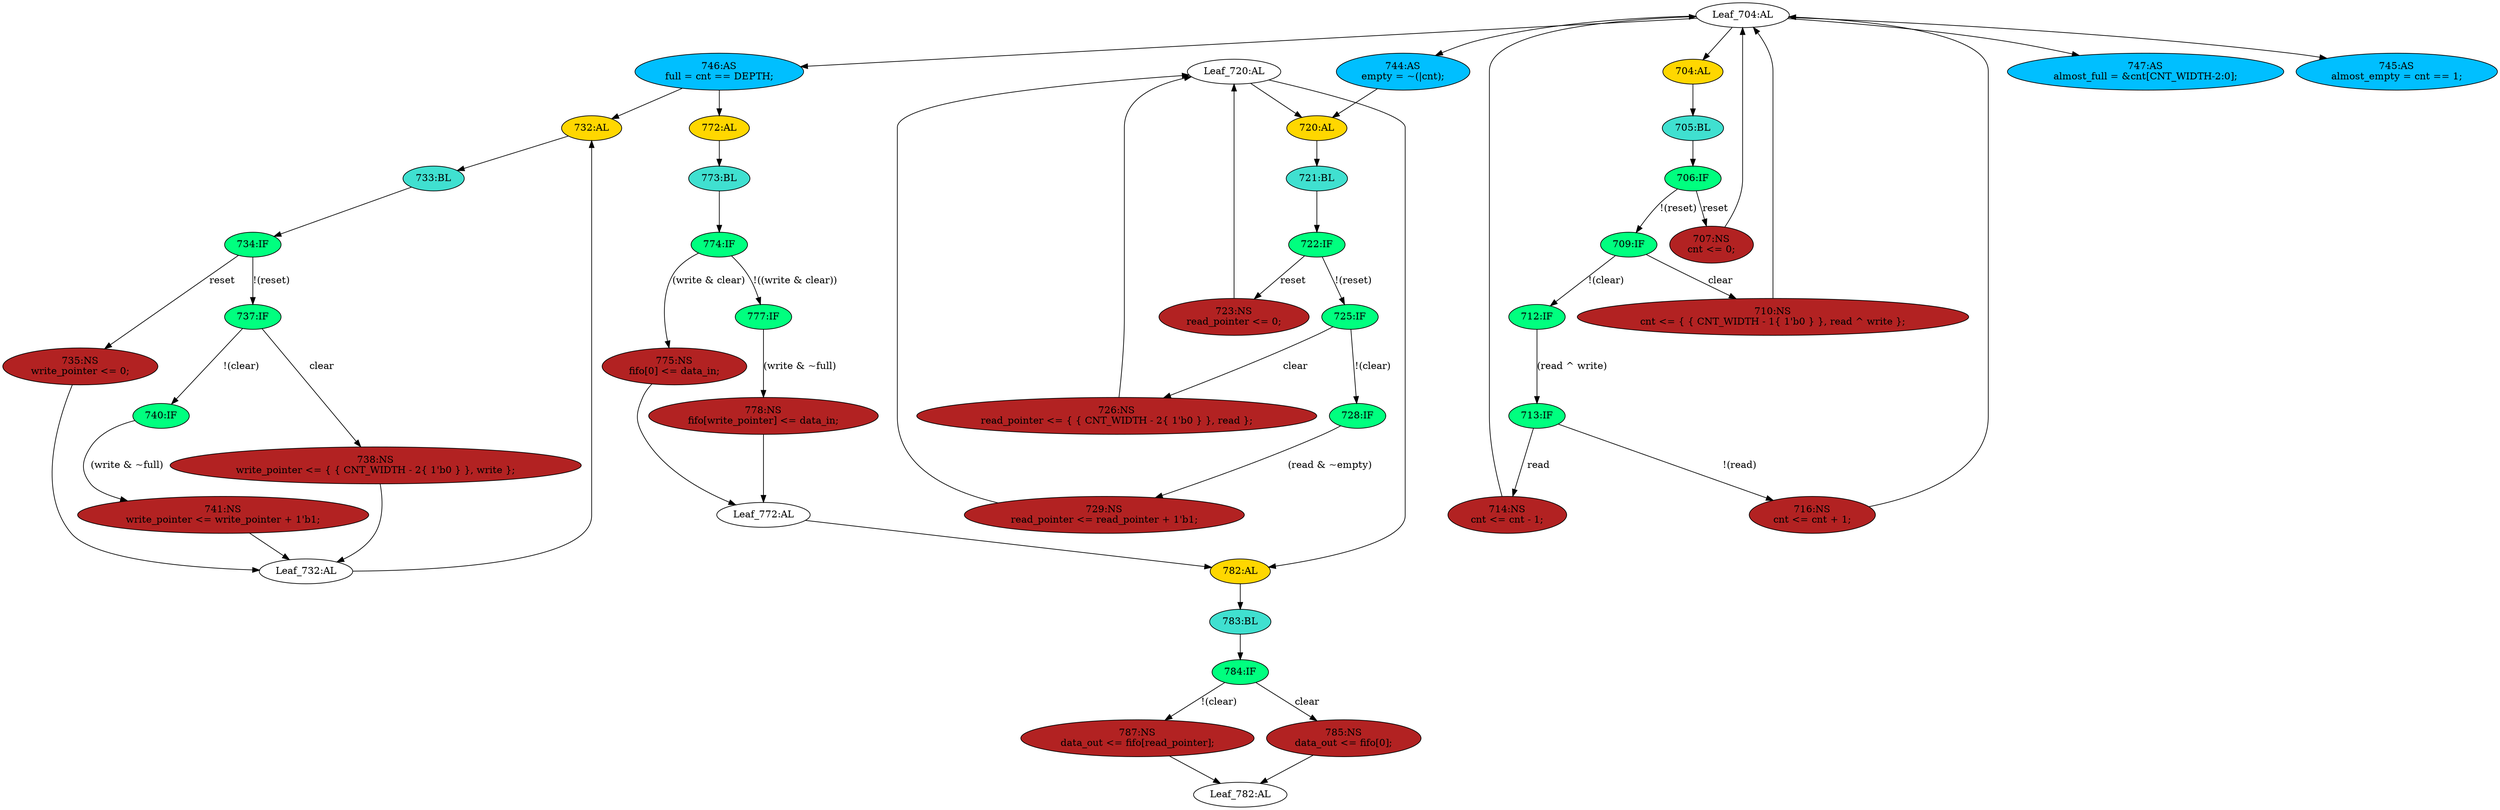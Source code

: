 strict digraph "compose( ,  )" {
	node [label="\N"];
	"Leaf_772:AL"	 [def_var="['fifo']",
		label="Leaf_772:AL"];
	"782:AL"	 [ast="<pyverilog.vparser.ast.Always object at 0x7f37da86af10>",
		clk_sens=False,
		fillcolor=gold,
		label="782:AL",
		sens="['clk']",
		statements="[]",
		style=filled,
		typ=Always,
		use_var="['clear', 'fifo', 'read_pointer']"];
	"Leaf_772:AL" -> "782:AL";
	"734:IF"	 [ast="<pyverilog.vparser.ast.IfStatement object at 0x7f37da865610>",
		fillcolor=springgreen,
		label="734:IF",
		statements="[]",
		style=filled,
		typ=IfStatement];
	"735:NS"	 [ast="<pyverilog.vparser.ast.NonblockingSubstitution object at 0x7f37da8655d0>",
		fillcolor=firebrick,
		label="735:NS
write_pointer <= 0;",
		statements="[<pyverilog.vparser.ast.NonblockingSubstitution object at 0x7f37da8655d0>]",
		style=filled,
		typ=NonblockingSubstitution];
	"734:IF" -> "735:NS"	 [cond="['reset']",
		label=reset,
		lineno=734];
	"737:IF"	 [ast="<pyverilog.vparser.ast.IfStatement object at 0x7f37da865a50>",
		fillcolor=springgreen,
		label="737:IF",
		statements="[]",
		style=filled,
		typ=IfStatement];
	"734:IF" -> "737:IF"	 [cond="['reset']",
		label="!(reset)",
		lineno=734];
	"733:BL"	 [ast="<pyverilog.vparser.ast.Block object at 0x7f37da865450>",
		fillcolor=turquoise,
		label="733:BL",
		statements="[]",
		style=filled,
		typ=Block];
	"733:BL" -> "734:IF"	 [cond="[]",
		lineno=None];
	"713:IF"	 [ast="<pyverilog.vparser.ast.IfStatement object at 0x7f37da492610>",
		fillcolor=springgreen,
		label="713:IF",
		statements="[]",
		style=filled,
		typ=IfStatement];
	"714:NS"	 [ast="<pyverilog.vparser.ast.NonblockingSubstitution object at 0x7f37da492650>",
		fillcolor=firebrick,
		label="714:NS
cnt <= cnt - 1;",
		statements="[<pyverilog.vparser.ast.NonblockingSubstitution object at 0x7f37da492650>]",
		style=filled,
		typ=NonblockingSubstitution];
	"713:IF" -> "714:NS"	 [cond="['read']",
		label=read,
		lineno=713];
	"716:NS"	 [ast="<pyverilog.vparser.ast.NonblockingSubstitution object at 0x7f37da492850>",
		fillcolor=firebrick,
		label="716:NS
cnt <= cnt + 1;",
		statements="[<pyverilog.vparser.ast.NonblockingSubstitution object at 0x7f37da492850>]",
		style=filled,
		typ=NonblockingSubstitution];
	"713:IF" -> "716:NS"	 [cond="['read']",
		label="!(read)",
		lineno=713];
	"712:IF"	 [ast="<pyverilog.vparser.ast.IfStatement object at 0x7f37da4923d0>",
		fillcolor=springgreen,
		label="712:IF",
		statements="[]",
		style=filled,
		typ=IfStatement];
	"712:IF" -> "713:IF"	 [cond="['read', 'write']",
		label="(read ^ write)",
		lineno=712];
	"Leaf_732:AL"	 [def_var="['write_pointer']",
		label="Leaf_732:AL"];
	"735:NS" -> "Leaf_732:AL"	 [cond="[]",
		lineno=None];
	"707:NS"	 [ast="<pyverilog.vparser.ast.NonblockingSubstitution object at 0x7f37da459cd0>",
		fillcolor=firebrick,
		label="707:NS
cnt <= 0;",
		statements="[<pyverilog.vparser.ast.NonblockingSubstitution object at 0x7f37da459cd0>]",
		style=filled,
		typ=NonblockingSubstitution];
	"Leaf_704:AL"	 [def_var="['cnt']",
		label="Leaf_704:AL"];
	"707:NS" -> "Leaf_704:AL"	 [cond="[]",
		lineno=None];
	"783:BL"	 [ast="<pyverilog.vparser.ast.Block object at 0x7f37da86af50>",
		fillcolor=turquoise,
		label="783:BL",
		statements="[]",
		style=filled,
		typ=Block];
	"782:AL" -> "783:BL"	 [cond="[]",
		lineno=None];
	"738:NS"	 [ast="<pyverilog.vparser.ast.NonblockingSubstitution object at 0x7f37da865910>",
		fillcolor=firebrick,
		label="738:NS
write_pointer <= { { CNT_WIDTH - 2{ 1'b0 } }, write };",
		statements="[<pyverilog.vparser.ast.NonblockingSubstitution object at 0x7f37da865910>]",
		style=filled,
		typ=NonblockingSubstitution];
	"737:IF" -> "738:NS"	 [cond="['clear']",
		label=clear,
		lineno=737];
	"740:IF"	 [ast="<pyverilog.vparser.ast.IfStatement object at 0x7f37da865d10>",
		fillcolor=springgreen,
		label="740:IF",
		statements="[]",
		style=filled,
		typ=IfStatement];
	"737:IF" -> "740:IF"	 [cond="['clear']",
		label="!(clear)",
		lineno=737];
	"774:IF"	 [ast="<pyverilog.vparser.ast.IfStatement object at 0x7f37da86aa50>",
		fillcolor=springgreen,
		label="774:IF",
		statements="[]",
		style=filled,
		typ=IfStatement];
	"775:NS"	 [ast="<pyverilog.vparser.ast.NonblockingSubstitution object at 0x7f37da86aa10>",
		fillcolor=firebrick,
		label="775:NS
fifo[0] <= data_in;",
		statements="[<pyverilog.vparser.ast.NonblockingSubstitution object at 0x7f37da86aa10>]",
		style=filled,
		typ=NonblockingSubstitution];
	"774:IF" -> "775:NS"	 [cond="['write', 'clear']",
		label="(write & clear)",
		lineno=774];
	"777:IF"	 [ast="<pyverilog.vparser.ast.IfStatement object at 0x7f37da86ac90>",
		fillcolor=springgreen,
		label="777:IF",
		statements="[]",
		style=filled,
		typ=IfStatement];
	"774:IF" -> "777:IF"	 [cond="['write', 'clear']",
		label="!((write & clear))",
		lineno=774];
	"729:NS"	 [ast="<pyverilog.vparser.ast.NonblockingSubstitution object at 0x7f37da865350>",
		fillcolor=firebrick,
		label="729:NS
read_pointer <= read_pointer + 1'b1;",
		statements="[<pyverilog.vparser.ast.NonblockingSubstitution object at 0x7f37da865350>]",
		style=filled,
		typ=NonblockingSubstitution];
	"Leaf_720:AL"	 [def_var="['read_pointer']",
		label="Leaf_720:AL"];
	"729:NS" -> "Leaf_720:AL"	 [cond="[]",
		lineno=None];
	"741:NS"	 [ast="<pyverilog.vparser.ast.NonblockingSubstitution object at 0x7f37da865ed0>",
		fillcolor=firebrick,
		label="741:NS
write_pointer <= write_pointer + 1'b1;",
		statements="[<pyverilog.vparser.ast.NonblockingSubstitution object at 0x7f37da865ed0>]",
		style=filled,
		typ=NonblockingSubstitution];
	"741:NS" -> "Leaf_732:AL"	 [cond="[]",
		lineno=None];
	"747:AS"	 [ast="<pyverilog.vparser.ast.Assign object at 0x7f37da86a510>",
		def_var="['almost_full']",
		fillcolor=deepskyblue,
		label="747:AS
almost_full = &cnt[CNT_WIDTH-2:0];",
		statements="[]",
		style=filled,
		typ=Assign,
		use_var="['cnt']"];
	"706:IF"	 [ast="<pyverilog.vparser.ast.IfStatement object at 0x7f37da459d10>",
		fillcolor=springgreen,
		label="706:IF",
		statements="[]",
		style=filled,
		typ=IfStatement];
	"706:IF" -> "707:NS"	 [cond="['reset']",
		label=reset,
		lineno=706];
	"709:IF"	 [ast="<pyverilog.vparser.ast.IfStatement object at 0x7f37da492150>",
		fillcolor=springgreen,
		label="709:IF",
		statements="[]",
		style=filled,
		typ=IfStatement];
	"706:IF" -> "709:IF"	 [cond="['reset']",
		label="!(reset)",
		lineno=706];
	"705:BL"	 [ast="<pyverilog.vparser.ast.Block object at 0x7f37da459b90>",
		fillcolor=turquoise,
		label="705:BL",
		statements="[]",
		style=filled,
		typ=Block];
	"705:BL" -> "706:IF"	 [cond="[]",
		lineno=None];
	"784:IF"	 [ast="<pyverilog.vparser.ast.IfStatement object at 0x7f37da434110>",
		fillcolor=springgreen,
		label="784:IF",
		statements="[]",
		style=filled,
		typ=IfStatement];
	"783:BL" -> "784:IF"	 [cond="[]",
		lineno=None];
	"732:AL"	 [ast="<pyverilog.vparser.ast.Always object at 0x7f37da865410>",
		clk_sens=False,
		fillcolor=gold,
		label="732:AL",
		sens="['clk', 'reset']",
		statements="[]",
		style=filled,
		typ=Always,
		use_var="['reset', 'write', 'clear', 'full', 'write_pointer']"];
	"732:AL" -> "733:BL"	 [cond="[]",
		lineno=None];
	"775:NS" -> "Leaf_772:AL"	 [cond="[]",
		lineno=None];
	"787:NS"	 [ast="<pyverilog.vparser.ast.NonblockingSubstitution object at 0x7f37da4343d0>",
		fillcolor=firebrick,
		label="787:NS
data_out <= fifo[read_pointer];",
		statements="[<pyverilog.vparser.ast.NonblockingSubstitution object at 0x7f37da4343d0>]",
		style=filled,
		typ=NonblockingSubstitution];
	"Leaf_782:AL"	 [def_var="['data_out']",
		label="Leaf_782:AL"];
	"787:NS" -> "Leaf_782:AL"	 [cond="[]",
		lineno=None];
	"714:NS" -> "Leaf_704:AL"	 [cond="[]",
		lineno=None];
	"778:NS"	 [ast="<pyverilog.vparser.ast.NonblockingSubstitution object at 0x7f37da86ae10>",
		fillcolor=firebrick,
		label="778:NS
fifo[write_pointer] <= data_in;",
		statements="[<pyverilog.vparser.ast.NonblockingSubstitution object at 0x7f37da86ae10>]",
		style=filled,
		typ=NonblockingSubstitution];
	"778:NS" -> "Leaf_772:AL"	 [cond="[]",
		lineno=None];
	"Leaf_720:AL" -> "782:AL";
	"720:AL"	 [ast="<pyverilog.vparser.ast.Always object at 0x7f37da4926d0>",
		clk_sens=False,
		fillcolor=gold,
		label="720:AL",
		sens="['clk', 'reset']",
		statements="[]",
		style=filled,
		typ=Always,
		use_var="['reset', 'read', 'clear', 'read_pointer', 'empty']"];
	"Leaf_720:AL" -> "720:AL";
	"721:BL"	 [ast="<pyverilog.vparser.ast.Block object at 0x7f37da492810>",
		fillcolor=turquoise,
		label="721:BL",
		statements="[]",
		style=filled,
		typ=Block];
	"720:AL" -> "721:BL"	 [cond="[]",
		lineno=None];
	"738:NS" -> "Leaf_732:AL"	 [cond="[]",
		lineno=None];
	"723:NS"	 [ast="<pyverilog.vparser.ast.NonblockingSubstitution object at 0x7f37da492a10>",
		fillcolor=firebrick,
		label="723:NS
read_pointer <= 0;",
		statements="[<pyverilog.vparser.ast.NonblockingSubstitution object at 0x7f37da492a10>]",
		style=filled,
		typ=NonblockingSubstitution];
	"723:NS" -> "Leaf_720:AL"	 [cond="[]",
		lineno=None];
	"784:IF" -> "787:NS"	 [cond="['clear']",
		label="!(clear)",
		lineno=784];
	"785:NS"	 [ast="<pyverilog.vparser.ast.NonblockingSubstitution object at 0x7f37da434190>",
		fillcolor=firebrick,
		label="785:NS
data_out <= fifo[0];",
		statements="[<pyverilog.vparser.ast.NonblockingSubstitution object at 0x7f37da434190>]",
		style=filled,
		typ=NonblockingSubstitution];
	"784:IF" -> "785:NS"	 [cond="['clear']",
		label=clear,
		lineno=784];
	"709:IF" -> "712:IF"	 [cond="['clear']",
		label="!(clear)",
		lineno=709];
	"710:NS"	 [ast="<pyverilog.vparser.ast.NonblockingSubstitution object at 0x7f37da4921d0>",
		fillcolor=firebrick,
		label="710:NS
cnt <= { { CNT_WIDTH - 1{ 1'b0 } }, read ^ write };",
		statements="[<pyverilog.vparser.ast.NonblockingSubstitution object at 0x7f37da4921d0>]",
		style=filled,
		typ=NonblockingSubstitution];
	"709:IF" -> "710:NS"	 [cond="['clear']",
		label=clear,
		lineno=709];
	"722:IF"	 [ast="<pyverilog.vparser.ast.IfStatement object at 0x7f37da492a50>",
		fillcolor=springgreen,
		label="722:IF",
		statements="[]",
		style=filled,
		typ=IfStatement];
	"721:BL" -> "722:IF"	 [cond="[]",
		lineno=None];
	"785:NS" -> "Leaf_782:AL"	 [cond="[]",
		lineno=None];
	"726:NS"	 [ast="<pyverilog.vparser.ast.NonblockingSubstitution object at 0x7f37da492d50>",
		fillcolor=firebrick,
		label="726:NS
read_pointer <= { { CNT_WIDTH - 2{ 1'b0 } }, read };",
		statements="[<pyverilog.vparser.ast.NonblockingSubstitution object at 0x7f37da492d50>]",
		style=filled,
		typ=NonblockingSubstitution];
	"726:NS" -> "Leaf_720:AL"	 [cond="[]",
		lineno=None];
	"777:IF" -> "778:NS"	 [cond="['write', 'full']",
		label="(write & ~full)",
		lineno=777];
	"710:NS" -> "Leaf_704:AL"	 [cond="[]",
		lineno=None];
	"740:IF" -> "741:NS"	 [cond="['write', 'full']",
		label="(write & ~full)",
		lineno=740];
	"744:AS"	 [ast="<pyverilog.vparser.ast.Assign object at 0x7f37da865c50>",
		def_var="['empty']",
		fillcolor=deepskyblue,
		label="744:AS
empty = ~(|cnt);",
		statements="[]",
		style=filled,
		typ=Assign,
		use_var="['cnt']"];
	"744:AS" -> "720:AL";
	"722:IF" -> "723:NS"	 [cond="['reset']",
		label=reset,
		lineno=722];
	"725:IF"	 [ast="<pyverilog.vparser.ast.IfStatement object at 0x7f37da492e90>",
		fillcolor=springgreen,
		label="725:IF",
		statements="[]",
		style=filled,
		typ=IfStatement];
	"722:IF" -> "725:IF"	 [cond="['reset']",
		label="!(reset)",
		lineno=722];
	"745:AS"	 [ast="<pyverilog.vparser.ast.Assign object at 0x7f37da86a110>",
		def_var="['almost_empty']",
		fillcolor=deepskyblue,
		label="745:AS
almost_empty = cnt == 1;",
		statements="[]",
		style=filled,
		typ=Assign,
		use_var="['cnt']"];
	"728:IF"	 [ast="<pyverilog.vparser.ast.IfStatement object at 0x7f37da865190>",
		fillcolor=springgreen,
		label="728:IF",
		statements="[]",
		style=filled,
		typ=IfStatement];
	"728:IF" -> "729:NS"	 [cond="['read', 'empty']",
		label="(read & ~empty)",
		lineno=728];
	"746:AS"	 [ast="<pyverilog.vparser.ast.Assign object at 0x7f37da86a2d0>",
		def_var="['full']",
		fillcolor=deepskyblue,
		label="746:AS
full = cnt == DEPTH;",
		statements="[]",
		style=filled,
		typ=Assign,
		use_var="['cnt']"];
	"746:AS" -> "732:AL";
	"772:AL"	 [ast="<pyverilog.vparser.ast.Always object at 0x7f37da86a750>",
		clk_sens=False,
		fillcolor=gold,
		label="772:AL",
		sens="['clk']",
		statements="[]",
		style=filled,
		typ=Always,
		use_var="['write', 'clear', 'full', 'data_in']"];
	"746:AS" -> "772:AL";
	"Leaf_704:AL" -> "747:AS";
	"Leaf_704:AL" -> "744:AS";
	"Leaf_704:AL" -> "745:AS";
	"Leaf_704:AL" -> "746:AS";
	"704:AL"	 [ast="<pyverilog.vparser.ast.Always object at 0x7f37da459b50>",
		clk_sens=False,
		fillcolor=gold,
		label="704:AL",
		sens="['clk', 'reset']",
		statements="[]",
		style=filled,
		typ=Always,
		use_var="['reset', 'read', 'clear', 'write', 'cnt']"];
	"Leaf_704:AL" -> "704:AL";
	"773:BL"	 [ast="<pyverilog.vparser.ast.Block object at 0x7f37da86a790>",
		fillcolor=turquoise,
		label="773:BL",
		statements="[]",
		style=filled,
		typ=Block];
	"773:BL" -> "774:IF"	 [cond="[]",
		lineno=None];
	"772:AL" -> "773:BL"	 [cond="[]",
		lineno=None];
	"725:IF" -> "726:NS"	 [cond="['clear']",
		label=clear,
		lineno=725];
	"725:IF" -> "728:IF"	 [cond="['clear']",
		label="!(clear)",
		lineno=725];
	"Leaf_732:AL" -> "732:AL";
	"716:NS" -> "Leaf_704:AL"	 [cond="[]",
		lineno=None];
	"704:AL" -> "705:BL"	 [cond="[]",
		lineno=None];
}
